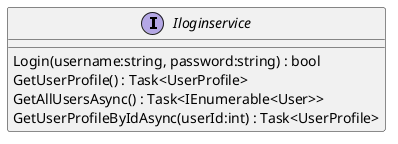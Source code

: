@startuml
interface Iloginservice {
    Login(username:string, password:string) : bool
    GetUserProfile() : Task<UserProfile>
    GetAllUsersAsync() : Task<IEnumerable<User>>
    GetUserProfileByIdAsync(userId:int) : Task<UserProfile>
}
@enduml
